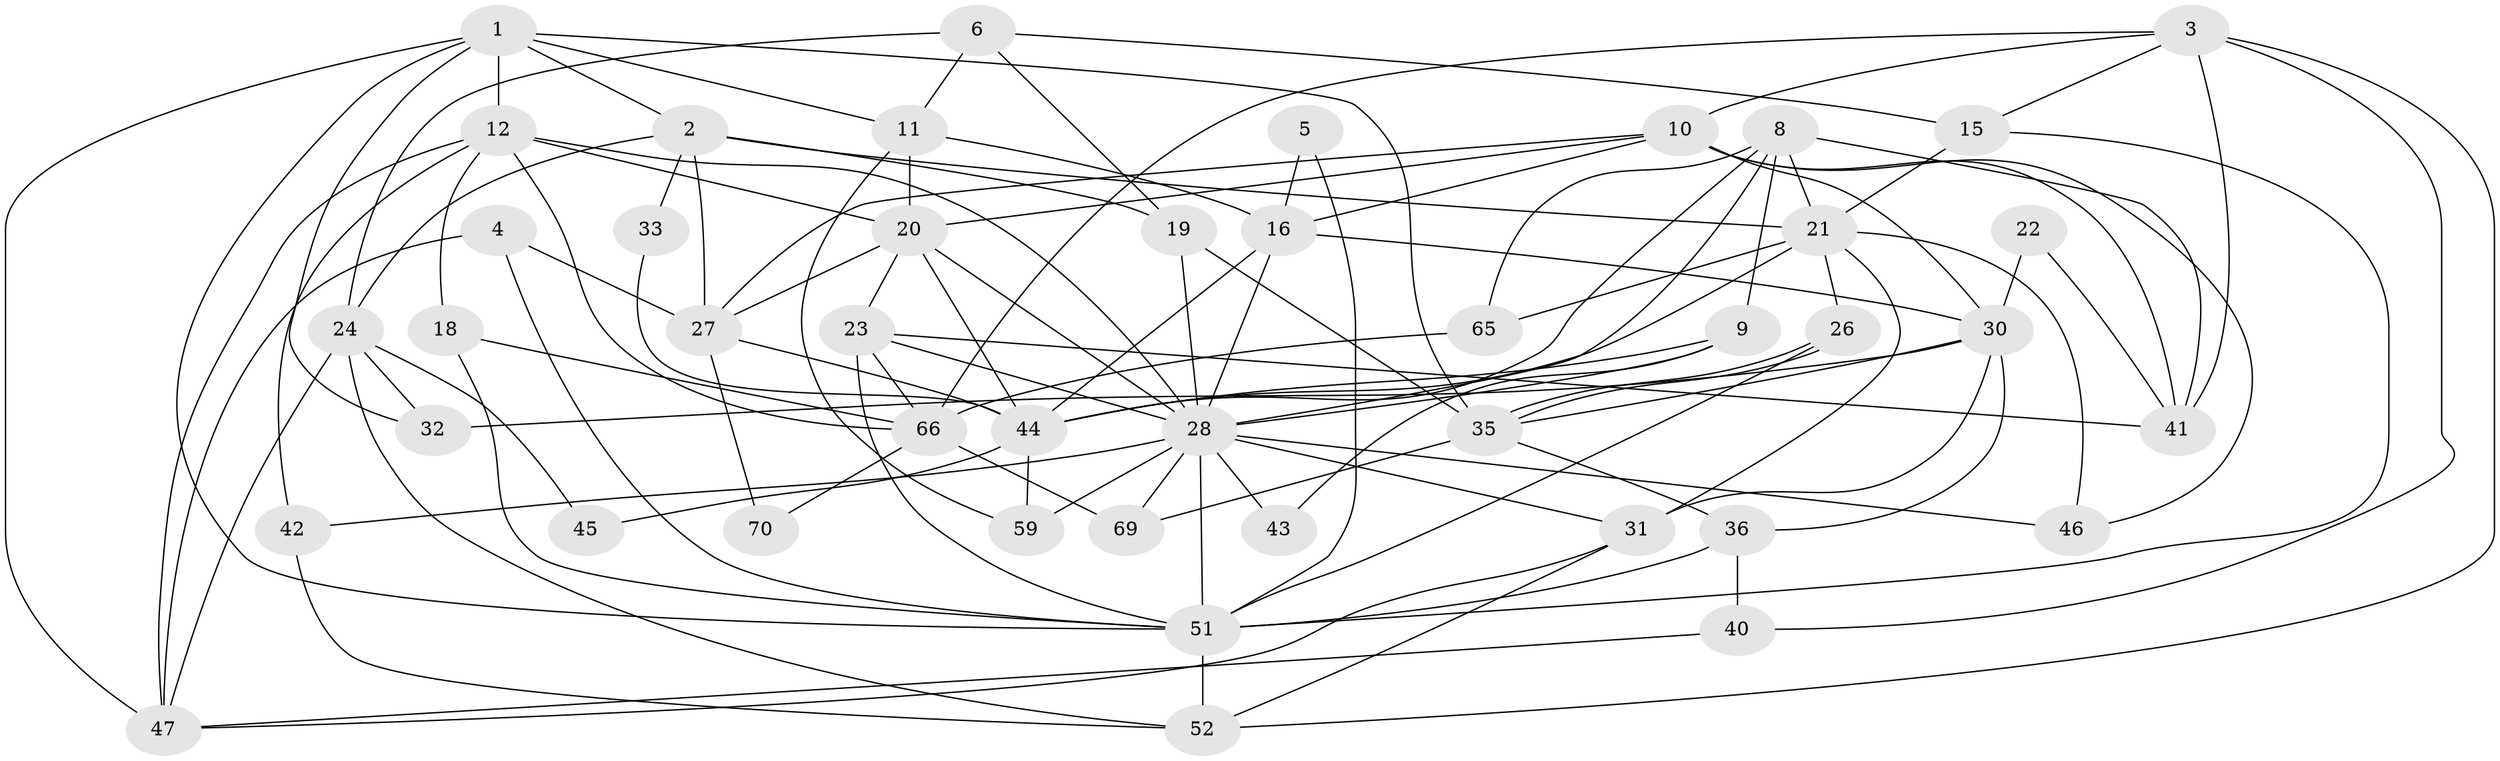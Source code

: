// Generated by graph-tools (version 1.1) at 2025/23/03/03/25 07:23:57]
// undirected, 44 vertices, 110 edges
graph export_dot {
graph [start="1"]
  node [color=gray90,style=filled];
  1 [super="+7"];
  2 [super="+60"];
  3 [super="+17"];
  4;
  5;
  6 [super="+58"];
  8 [super="+37"];
  9 [super="+14"];
  10 [super="+55"];
  11 [super="+13"];
  12 [super="+68"];
  15;
  16 [super="+57"];
  18;
  19 [super="+34"];
  20 [super="+54"];
  21 [super="+49"];
  22;
  23 [super="+61"];
  24 [super="+25"];
  26;
  27 [super="+29"];
  28 [super="+62"];
  30 [super="+63"];
  31 [super="+56"];
  32 [super="+39"];
  33;
  35 [super="+38"];
  36;
  40;
  41 [super="+53"];
  42;
  43;
  44 [super="+50"];
  45;
  46;
  47 [super="+48"];
  51 [super="+64"];
  52;
  59;
  65 [super="+71"];
  66 [super="+67"];
  69;
  70;
  1 -- 11;
  1 -- 2;
  1 -- 51;
  1 -- 12;
  1 -- 47;
  1 -- 35;
  1 -- 32;
  2 -- 27;
  2 -- 33;
  2 -- 24;
  2 -- 19;
  2 -- 21;
  3 -- 15;
  3 -- 66;
  3 -- 40;
  3 -- 10;
  3 -- 52;
  3 -- 41;
  4 -- 51;
  4 -- 27;
  4 -- 47;
  5 -- 51;
  5 -- 16;
  6 -- 11;
  6 -- 24;
  6 -- 15;
  6 -- 19;
  8 -- 28;
  8 -- 41;
  8 -- 65;
  8 -- 21;
  8 -- 9;
  8 -- 44;
  9 -- 43;
  9 -- 28;
  9 -- 44;
  10 -- 16;
  10 -- 30 [weight=2];
  10 -- 27;
  10 -- 41;
  10 -- 46;
  10 -- 20;
  11 -- 59;
  11 -- 16;
  11 -- 20;
  12 -- 18;
  12 -- 47;
  12 -- 28;
  12 -- 20;
  12 -- 42;
  12 -- 66;
  15 -- 51;
  15 -- 21;
  16 -- 28;
  16 -- 44;
  16 -- 30;
  18 -- 51;
  18 -- 66;
  19 -- 35;
  19 -- 28;
  20 -- 27;
  20 -- 28;
  20 -- 44;
  20 -- 23;
  21 -- 46;
  21 -- 26;
  21 -- 44;
  21 -- 65 [weight=2];
  21 -- 31;
  22 -- 41;
  22 -- 30;
  23 -- 28;
  23 -- 66;
  23 -- 51;
  23 -- 41;
  24 -- 45;
  24 -- 32;
  24 -- 52;
  24 -- 47;
  26 -- 35;
  26 -- 35;
  26 -- 51;
  27 -- 70;
  27 -- 44;
  28 -- 43;
  28 -- 59;
  28 -- 69;
  28 -- 42;
  28 -- 46;
  28 -- 51;
  28 -- 31;
  30 -- 32 [weight=2];
  30 -- 35;
  30 -- 36;
  30 -- 31;
  31 -- 47;
  31 -- 52;
  33 -- 44;
  35 -- 69;
  35 -- 36;
  36 -- 51;
  36 -- 40;
  40 -- 47;
  42 -- 52;
  44 -- 45;
  44 -- 59;
  51 -- 52;
  65 -- 66;
  66 -- 70;
  66 -- 69;
}
